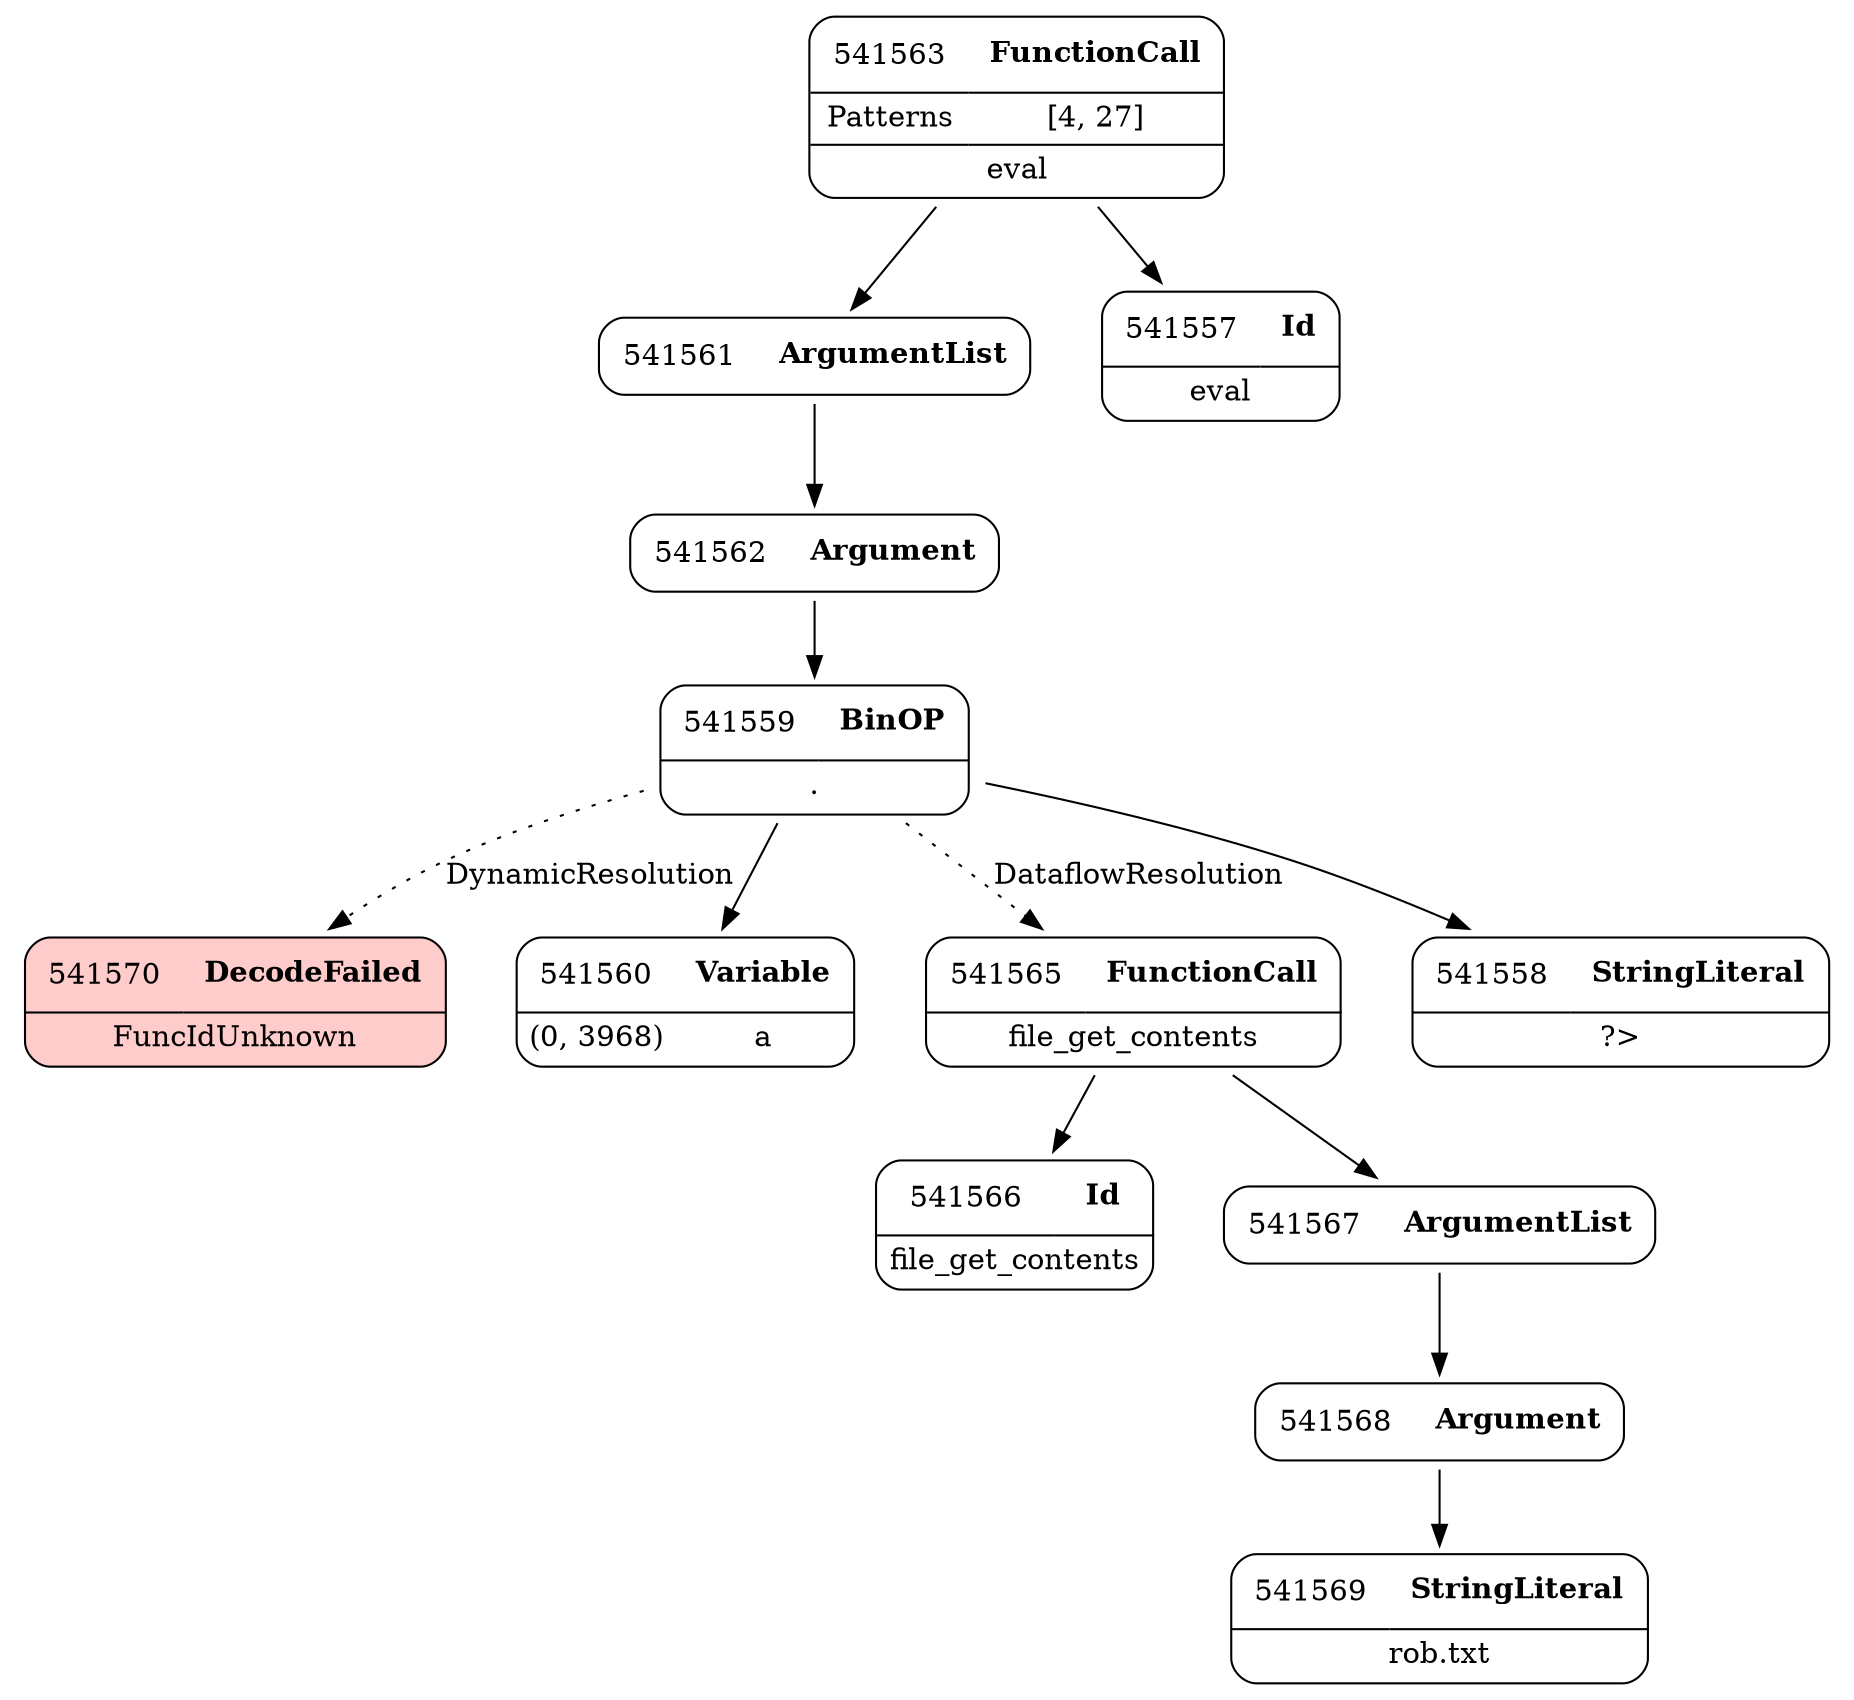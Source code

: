 digraph ast {
node [shape=none];
541568 [label=<<TABLE border='1' cellspacing='0' cellpadding='10' style='rounded' ><TR><TD border='0'>541568</TD><TD border='0'><B>Argument</B></TD></TR></TABLE>>];
541568 -> 541569 [weight=2];
541569 [label=<<TABLE border='1' cellspacing='0' cellpadding='10' style='rounded' ><TR><TD border='0'>541569</TD><TD border='0'><B>StringLiteral</B></TD></TR><HR/><TR><TD border='0' cellpadding='5' colspan='2'>rob.txt</TD></TR></TABLE>>];
541570 [label=<<TABLE border='1' cellspacing='0' cellpadding='10' style='rounded' bgcolor='#FFCCCC' ><TR><TD border='0'>541570</TD><TD border='0'><B>DecodeFailed</B></TD></TR><HR/><TR><TD border='0' cellpadding='5' colspan='2'>FuncIdUnknown</TD></TR></TABLE>>];
541560 [label=<<TABLE border='1' cellspacing='0' cellpadding='10' style='rounded' ><TR><TD border='0'>541560</TD><TD border='0'><B>Variable</B></TD></TR><HR/><TR><TD border='0' cellpadding='5'>(0, 3968)</TD><TD border='0' cellpadding='5'>a</TD></TR></TABLE>>];
541561 [label=<<TABLE border='1' cellspacing='0' cellpadding='10' style='rounded' ><TR><TD border='0'>541561</TD><TD border='0'><B>ArgumentList</B></TD></TR></TABLE>>];
541561 -> 541562 [weight=2];
541562 [label=<<TABLE border='1' cellspacing='0' cellpadding='10' style='rounded' ><TR><TD border='0'>541562</TD><TD border='0'><B>Argument</B></TD></TR></TABLE>>];
541562 -> 541559 [weight=2];
541563 [label=<<TABLE border='1' cellspacing='0' cellpadding='10' style='rounded' ><TR><TD border='0'>541563</TD><TD border='0'><B>FunctionCall</B></TD></TR><HR/><TR><TD border='0' cellpadding='5'>Patterns</TD><TD border='0' cellpadding='5'>[4, 27]</TD></TR><HR/><TR><TD border='0' cellpadding='5' colspan='2'>eval</TD></TR></TABLE>>];
541563 -> 541557 [weight=2];
541563 -> 541561 [weight=2];
541565 [label=<<TABLE border='1' cellspacing='0' cellpadding='10' style='rounded' ><TR><TD border='0'>541565</TD><TD border='0'><B>FunctionCall</B></TD></TR><HR/><TR><TD border='0' cellpadding='5' colspan='2'>file_get_contents</TD></TR></TABLE>>];
541565 -> 541566 [weight=2];
541565 -> 541567 [weight=2];
541566 [label=<<TABLE border='1' cellspacing='0' cellpadding='10' style='rounded' ><TR><TD border='0'>541566</TD><TD border='0'><B>Id</B></TD></TR><HR/><TR><TD border='0' cellpadding='5' colspan='2'>file_get_contents</TD></TR></TABLE>>];
541567 [label=<<TABLE border='1' cellspacing='0' cellpadding='10' style='rounded' ><TR><TD border='0'>541567</TD><TD border='0'><B>ArgumentList</B></TD></TR></TABLE>>];
541567 -> 541568 [weight=2];
541557 [label=<<TABLE border='1' cellspacing='0' cellpadding='10' style='rounded' ><TR><TD border='0'>541557</TD><TD border='0'><B>Id</B></TD></TR><HR/><TR><TD border='0' cellpadding='5' colspan='2'>eval</TD></TR></TABLE>>];
541558 [label=<<TABLE border='1' cellspacing='0' cellpadding='10' style='rounded' ><TR><TD border='0'>541558</TD><TD border='0'><B>StringLiteral</B></TD></TR><HR/><TR><TD border='0' cellpadding='5' colspan='2'>?&gt;</TD></TR></TABLE>>];
541559 [label=<<TABLE border='1' cellspacing='0' cellpadding='10' style='rounded' ><TR><TD border='0'>541559</TD><TD border='0'><B>BinOP</B></TD></TR><HR/><TR><TD border='0' cellpadding='5' colspan='2'>.</TD></TR></TABLE>>];
541559 -> 541558 [weight=2];
541559 -> 541560 [weight=2];
541559 -> 541570 [style=dotted,label=DynamicResolution];
541559 -> 541565 [style=dotted,label=DataflowResolution];
}
